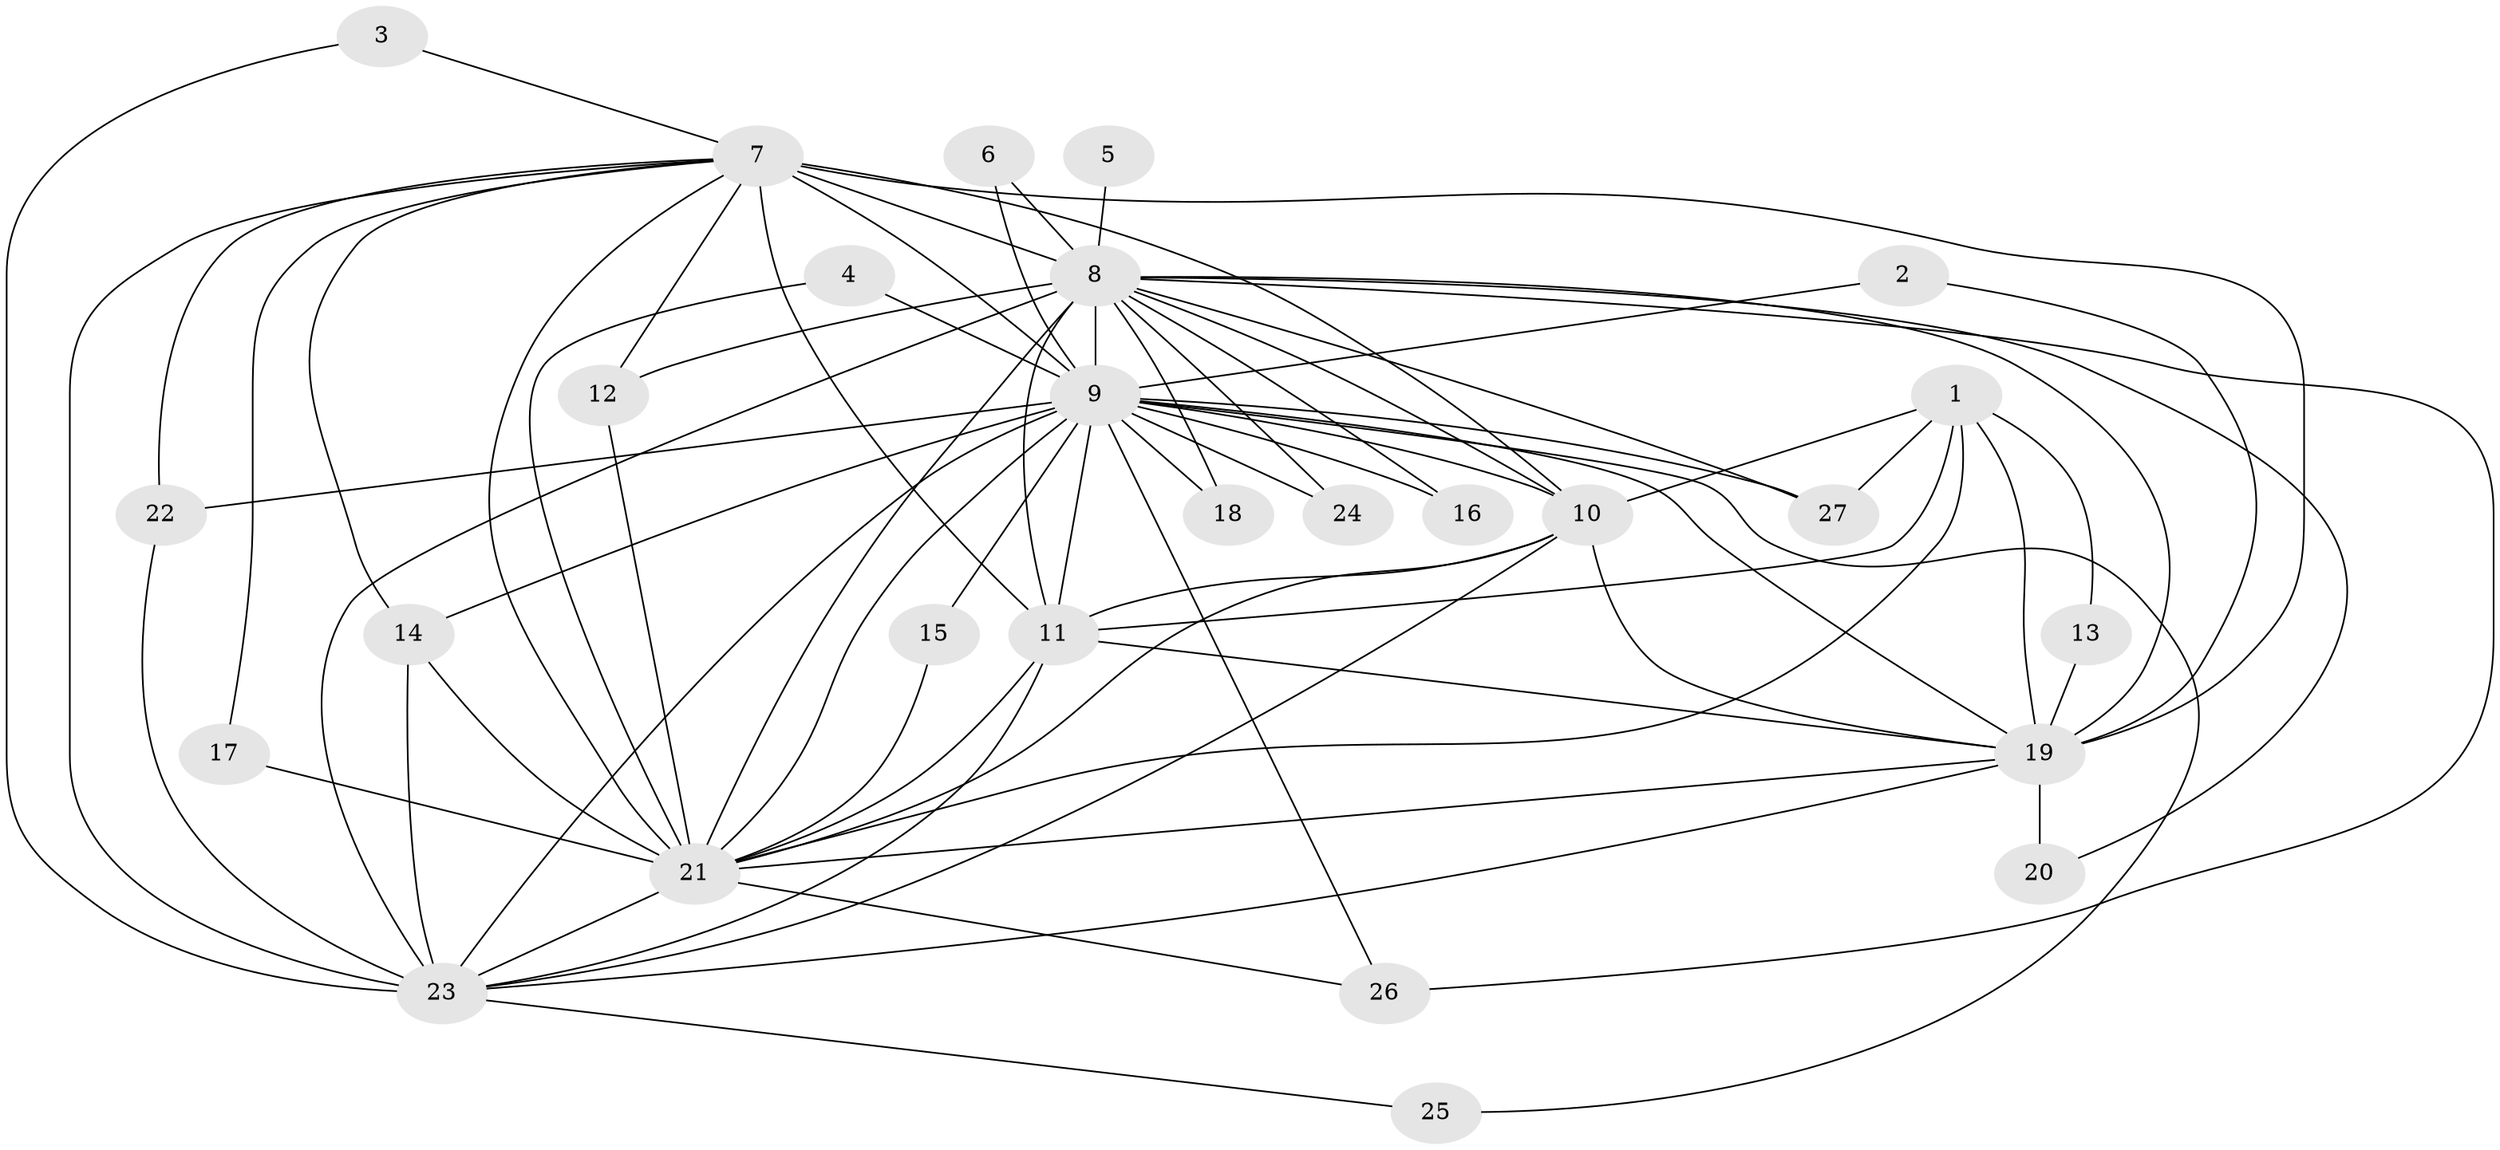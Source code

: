 // original degree distribution, {15: 0.03773584905660377, 11: 0.018867924528301886, 17: 0.03773584905660377, 14: 0.018867924528301886, 10: 0.018867924528301886, 13: 0.018867924528301886, 24: 0.018867924528301886, 19: 0.018867924528301886, 6: 0.018867924528301886, 4: 0.07547169811320754, 3: 0.16981132075471697, 2: 0.5471698113207547}
// Generated by graph-tools (version 1.1) at 2025/49/03/09/25 03:49:37]
// undirected, 27 vertices, 73 edges
graph export_dot {
graph [start="1"]
  node [color=gray90,style=filled];
  1;
  2;
  3;
  4;
  5;
  6;
  7;
  8;
  9;
  10;
  11;
  12;
  13;
  14;
  15;
  16;
  17;
  18;
  19;
  20;
  21;
  22;
  23;
  24;
  25;
  26;
  27;
  1 -- 10 [weight=1.0];
  1 -- 11 [weight=1.0];
  1 -- 13 [weight=1.0];
  1 -- 19 [weight=1.0];
  1 -- 21 [weight=1.0];
  1 -- 27 [weight=1.0];
  2 -- 9 [weight=1.0];
  2 -- 19 [weight=1.0];
  3 -- 7 [weight=1.0];
  3 -- 23 [weight=1.0];
  4 -- 9 [weight=1.0];
  4 -- 21 [weight=1.0];
  5 -- 8 [weight=2.0];
  6 -- 8 [weight=1.0];
  6 -- 9 [weight=1.0];
  7 -- 8 [weight=4.0];
  7 -- 9 [weight=2.0];
  7 -- 10 [weight=3.0];
  7 -- 11 [weight=2.0];
  7 -- 12 [weight=1.0];
  7 -- 14 [weight=1.0];
  7 -- 17 [weight=1.0];
  7 -- 19 [weight=2.0];
  7 -- 21 [weight=3.0];
  7 -- 22 [weight=1.0];
  7 -- 23 [weight=2.0];
  8 -- 9 [weight=2.0];
  8 -- 10 [weight=2.0];
  8 -- 11 [weight=2.0];
  8 -- 12 [weight=2.0];
  8 -- 16 [weight=1.0];
  8 -- 18 [weight=1.0];
  8 -- 19 [weight=2.0];
  8 -- 20 [weight=1.0];
  8 -- 21 [weight=2.0];
  8 -- 23 [weight=2.0];
  8 -- 24 [weight=1.0];
  8 -- 26 [weight=1.0];
  8 -- 27 [weight=1.0];
  9 -- 10 [weight=2.0];
  9 -- 11 [weight=1.0];
  9 -- 14 [weight=1.0];
  9 -- 15 [weight=1.0];
  9 -- 16 [weight=1.0];
  9 -- 18 [weight=1.0];
  9 -- 19 [weight=2.0];
  9 -- 21 [weight=1.0];
  9 -- 22 [weight=1.0];
  9 -- 23 [weight=2.0];
  9 -- 24 [weight=1.0];
  9 -- 25 [weight=1.0];
  9 -- 26 [weight=1.0];
  9 -- 27 [weight=1.0];
  10 -- 11 [weight=1.0];
  10 -- 19 [weight=1.0];
  10 -- 21 [weight=1.0];
  10 -- 23 [weight=2.0];
  11 -- 19 [weight=1.0];
  11 -- 21 [weight=1.0];
  11 -- 23 [weight=1.0];
  12 -- 21 [weight=1.0];
  13 -- 19 [weight=1.0];
  14 -- 21 [weight=1.0];
  14 -- 23 [weight=1.0];
  15 -- 21 [weight=1.0];
  17 -- 21 [weight=2.0];
  19 -- 20 [weight=2.0];
  19 -- 21 [weight=1.0];
  19 -- 23 [weight=1.0];
  21 -- 23 [weight=2.0];
  21 -- 26 [weight=1.0];
  22 -- 23 [weight=1.0];
  23 -- 25 [weight=1.0];
}
